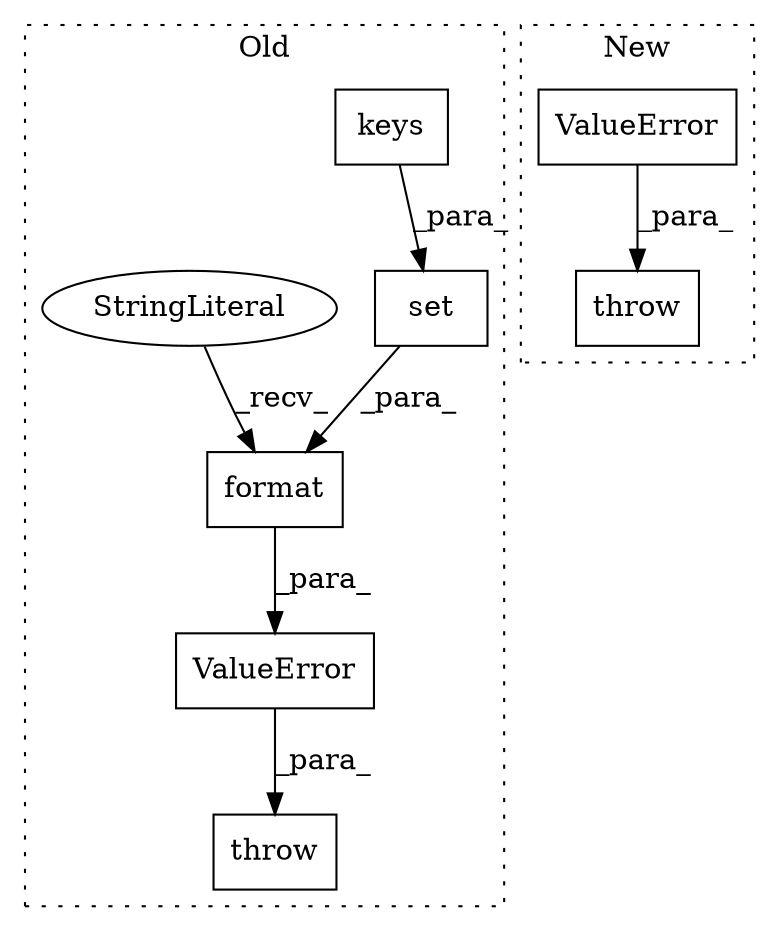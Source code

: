 digraph G {
subgraph cluster0 {
1 [label="keys" a="32" s="7104" l="6" shape="box"];
4 [label="ValueError" a="32" s="7003,7112" l="11,1" shape="box"];
5 [label="throw" a="53" s="6997" l="6" shape="box"];
6 [label="format" a="32" s="7066,7111" l="7,1" shape="box"];
7 [label="StringLiteral" a="45" s="7014" l="51" shape="ellipse"];
8 [label="set" a="32" s="7093,7110" l="4,1" shape="box"];
label = "Old";
style="dotted";
}
subgraph cluster1 {
2 [label="ValueError" a="32" s="6973" l="12" shape="box"];
3 [label="throw" a="53" s="6967" l="6" shape="box"];
label = "New";
style="dotted";
}
1 -> 8 [label="_para_"];
2 -> 3 [label="_para_"];
4 -> 5 [label="_para_"];
6 -> 4 [label="_para_"];
7 -> 6 [label="_recv_"];
8 -> 6 [label="_para_"];
}